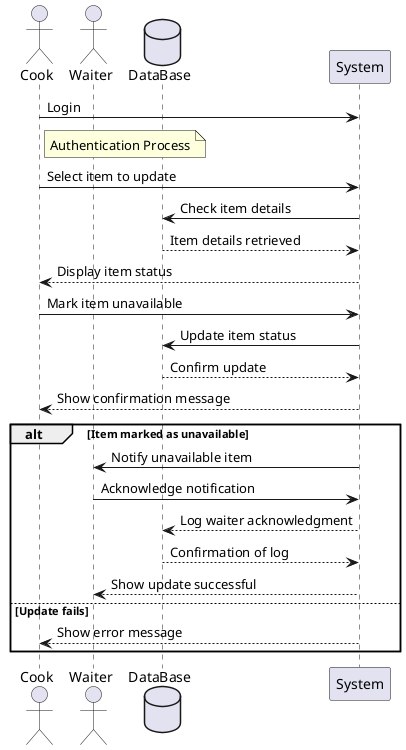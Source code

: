 @startuml
actor Cook
actor Waiter
database DataBase

Cook -> System: Login
note right of Cook: Authentication Process

Cook -> System: Select item to update
System -> DataBase: Check item details

DataBase --> System: Item details retrieved
System --> Cook: Display item status
Cook -> System: Mark item unavailable

System -> DataBase: Update item status
DataBase --> System: Confirm update
System --> Cook: Show confirmation message

alt Item marked as unavailable
    System -> Waiter: Notify unavailable item
    Waiter -> System: Acknowledge notification
    System --> DataBase: Log waiter acknowledgment
    DataBase --> System: Confirmation of log
    System --> Waiter: Show update successful
else Update fails
    System --> Cook: Show error message
end

@enduml